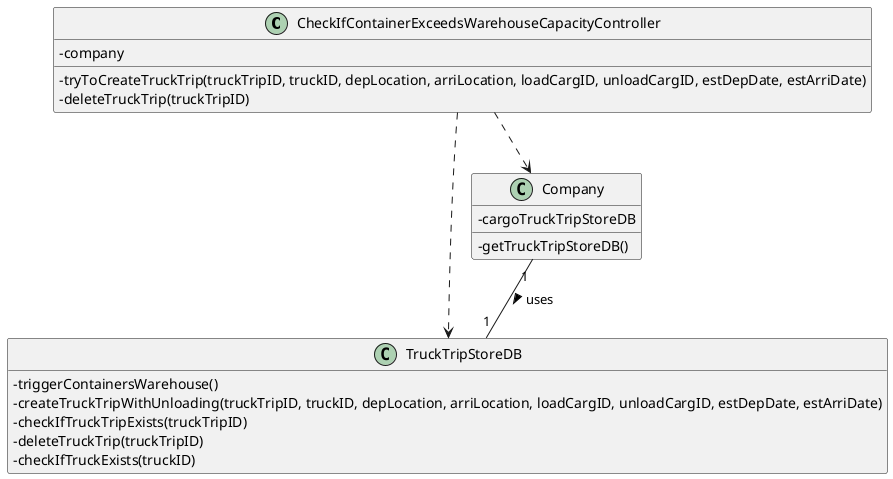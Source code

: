 @startuml

hide empty methods
hide empty attributes
'left to right direction
skinparam classAttributeIconSize 0

class CheckIfContainerExceedsWarehouseCapacityController{
- company
- tryToCreateTruckTrip(truckTripID, truckID, depLocation, arriLocation, loadCargID, unloadCargID, estDepDate, estArriDate)
- deleteTruckTrip(truckTripID)
}

class TruckTripStoreDB{
- triggerContainersWarehouse()
- createTruckTripWithUnloading(truckTripID, truckID, depLocation, arriLocation, loadCargID, unloadCargID, estDepDate, estArriDate)
- checkIfTruckTripExists(truckTripID)
- deleteTruckTrip(truckTripID)
- checkIfTruckExists(truckID)
}

class Company{
- cargoTruckTripStoreDB
- getTruckTripStoreDB()
}

CheckIfContainerExceedsWarehouseCapacityController ..> Company
CheckIfContainerExceedsWarehouseCapacityController ..> TruckTripStoreDB
Company "1" -- "1" TruckTripStoreDB : uses >

@enduml